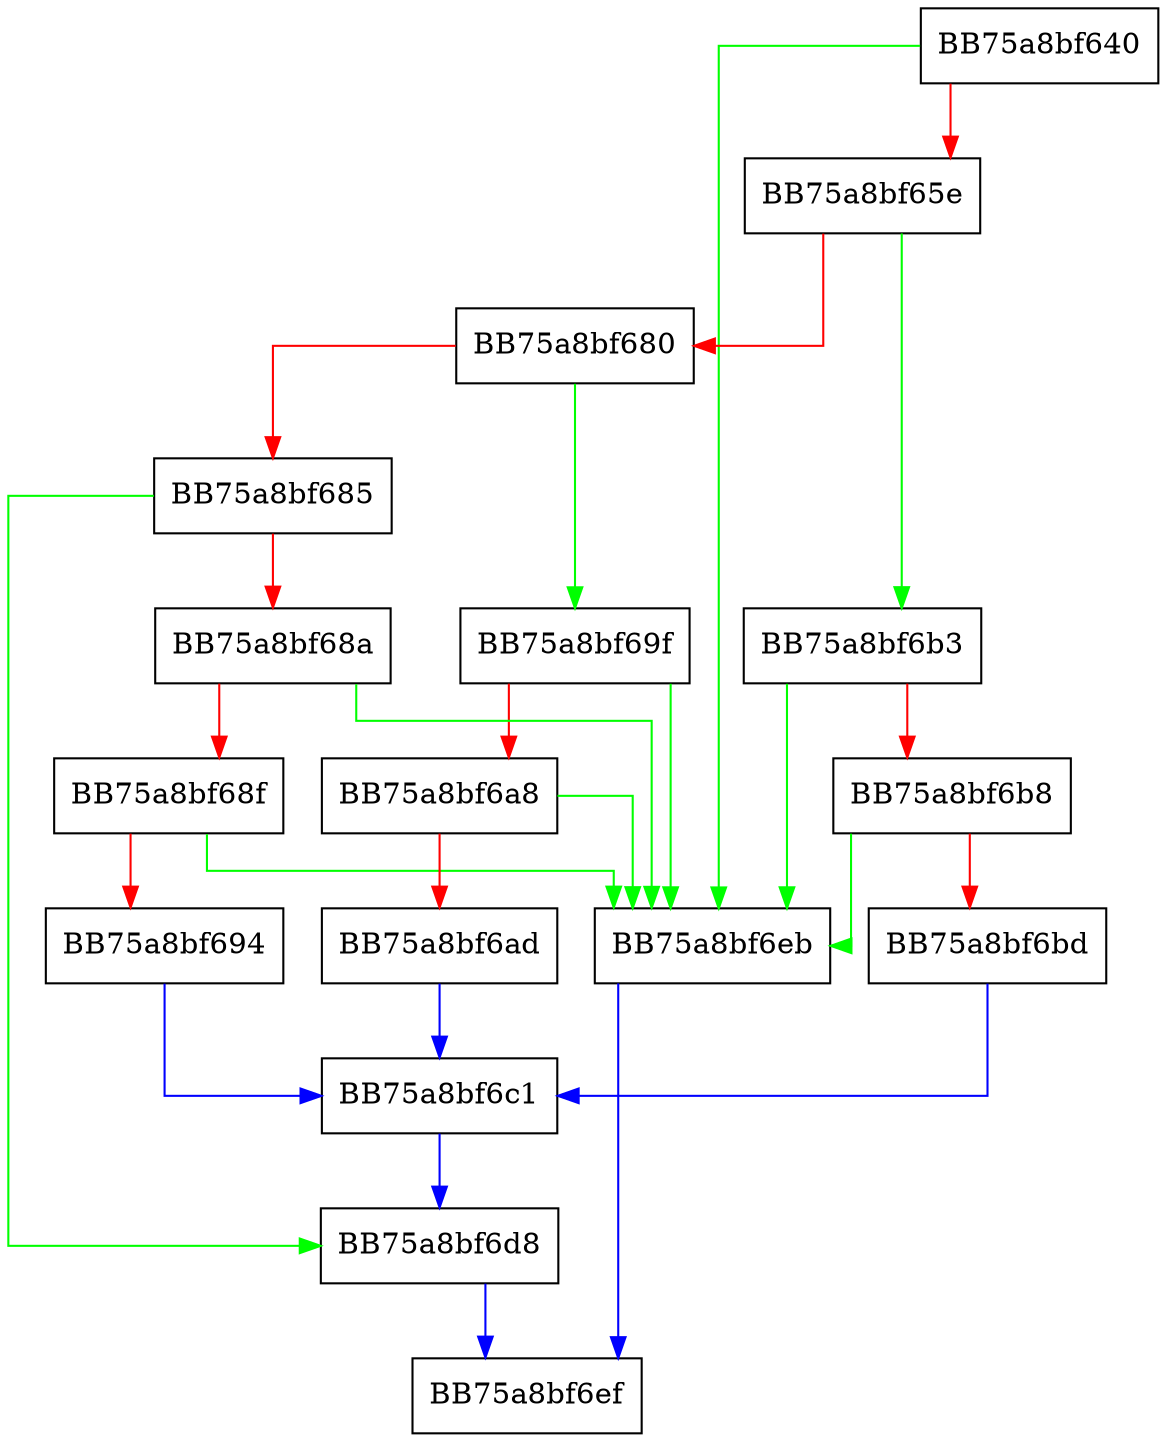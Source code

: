 digraph seekoff {
  node [shape="box"];
  graph [splines=ortho];
  BB75a8bf640 -> BB75a8bf6eb [color="green"];
  BB75a8bf640 -> BB75a8bf65e [color="red"];
  BB75a8bf65e -> BB75a8bf6b3 [color="green"];
  BB75a8bf65e -> BB75a8bf680 [color="red"];
  BB75a8bf680 -> BB75a8bf69f [color="green"];
  BB75a8bf680 -> BB75a8bf685 [color="red"];
  BB75a8bf685 -> BB75a8bf6d8 [color="green"];
  BB75a8bf685 -> BB75a8bf68a [color="red"];
  BB75a8bf68a -> BB75a8bf6eb [color="green"];
  BB75a8bf68a -> BB75a8bf68f [color="red"];
  BB75a8bf68f -> BB75a8bf6eb [color="green"];
  BB75a8bf68f -> BB75a8bf694 [color="red"];
  BB75a8bf694 -> BB75a8bf6c1 [color="blue"];
  BB75a8bf69f -> BB75a8bf6eb [color="green"];
  BB75a8bf69f -> BB75a8bf6a8 [color="red"];
  BB75a8bf6a8 -> BB75a8bf6eb [color="green"];
  BB75a8bf6a8 -> BB75a8bf6ad [color="red"];
  BB75a8bf6ad -> BB75a8bf6c1 [color="blue"];
  BB75a8bf6b3 -> BB75a8bf6eb [color="green"];
  BB75a8bf6b3 -> BB75a8bf6b8 [color="red"];
  BB75a8bf6b8 -> BB75a8bf6eb [color="green"];
  BB75a8bf6b8 -> BB75a8bf6bd [color="red"];
  BB75a8bf6bd -> BB75a8bf6c1 [color="blue"];
  BB75a8bf6c1 -> BB75a8bf6d8 [color="blue"];
  BB75a8bf6d8 -> BB75a8bf6ef [color="blue"];
  BB75a8bf6eb -> BB75a8bf6ef [color="blue"];
}